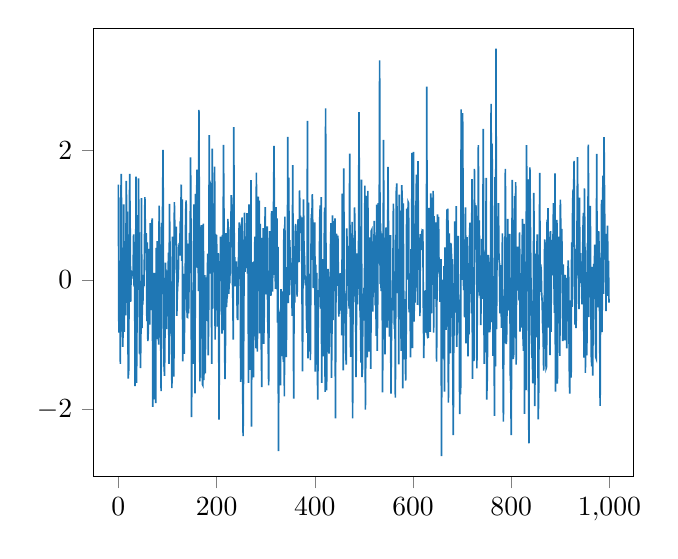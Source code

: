 % This file was created by matplotlib2tikz v0.6.17.
\begin{tikzpicture}

\definecolor{color0}{rgb}{0.122,0.467,0.706}

\begin{axis}[
xmin=-49.95, xmax=1048.95,
ymin=-3.037, ymax=3.885,
tick align=outside,
tick pos=left,
x grid style={white!69.02!black},
y grid style={white!69.02!black}
]
\addplot [semithick, color0, forget plot]
table {%
0 1.469
1 -0.814
2 -0.29
3 0.298
4 -1.297
5 1.281
6 1.636
7 -0.215
8 -0.5
9 -1.034
10 -0.486
11 1.165
12 -0.804
13 0.461
14 0.196
15 -0.549
16 1.527
17 0.974
18 1.054
19 0.035
20 -1.525
21 -1.399
22 0.293
23 1.638
24 0.811
25 -0.34
26 0.144
27 0.017
28 0.085
29 0.098
30 0.127
31 0.702
32 -0.104
33 0.386
34 -1.641
35 -0.168
36 1.592
37 -1.59
38 -0.569
39 1.0
40 -0.156
41 1.568
42 0.565
43 -1.138
44 -0.656
45 -1.363
46 -0.777
47 1.263
48 -0.744
49 -0.292
50 -0.314
51 0.075
52 -0.1
53 0.385
54 1.276
55 0.675
56 0.659
57 0.719
58 -0.638
59 0.579
60 -0.947
61 -0.783
62 0.082
63 0.477
64 -0.69
65 0.874
66 -0.469
67 0.334
68 0.873
69 0.949
70 -1.961
71 -0.188
72 -0.535
73 0.109
74 -1.844
75 -1.603
76 -1.904
77 0.495
78 -0.914
79 0.596
80 -0.895
81 -0.533
82 -1.001
83 1.146
84 0.108
85 -0.634
86 -0.591
87 -1.719
88 0.878
89 -0.219
90 1.119
91 2.007
92 -0.724
93 -1.331
94 -1.481
95 -0.726
96 0.266
97 -0.06
98 -0.762
99 0.146
100 -0.563
101 -0.076
102 0.422
103 -1.298
104 1.172
105 0.568
106 -0.695
107 -0.805
108 -0.882
109 -1.672
110 0.668
111 -0.855
112 -1.211
113 -1.495
114 1.199
115 0.766
116 0.772
117 0.532
118 0.822
119 -0.556
120 -0.211
121 -0.06
122 0.032
123 0.497
124 0.569
125 0.374
126 0.901
127 0.858
128 1.472
129 0.293
130 1.241
131 -1.259
132 0.091
133 -0.493
134 -1.142
135 -0.468
136 -0.141
137 1.025
138 1.228
139 0.126
140 -0.573
141 -0.578
142 0.559
143 -0.516
144 -0.014
145 0.724
146 0.153
147 1.891
148 0.586
149 -2.118
150 -0.892
151 -1.061
152 -1.298
153 0.504
154 1.164
155 0.789
156 -1.751
157 1.329
158 0.197
159 0.709
160 1.701
161 0.186
162 1.292
163 -0.173
164 2.626
165 0.646
166 -1.567
167 -0.388
168 0.541
169 0.846
170 0.533
171 -1.61
172 -1.626
173 0.868
174 -1.547
175 -1.093
176 0.072
177 -1.444
178 0.039
179 -0.633
180 -0.543
181 0.016
182 0.404
183 -1.165
184 -0.358
185 2.236
186 0.098
187 1.023
188 1.461
189 1.432
190 -1.296
191 2.025
192 -0.447
193 0.634
194 0.145
195 0.812
196 1.748
197 -0.923
198 0.711
199 -0.257
200 0.696
201 -0.219
202 -0.721
203 0.413
204 -0.171
205 -2.158
206 -0.019
207 -0.008
208 0.667
209 0.365
210 0.198
211 -0.829
212 0.694
213 -0.777
214 2.085
215 1.018
216 -0.408
217 -1.532
218 -1.004
219 0.72
220 -0.419
221 -0.292
222 -0.237
223 0.94
224 0.317
225 -0.215
226 0.476
227 -0.054
228 0.802
229 0.804
230 1.308
231 1.102
232 0.111
233 -0.231
234 -0.924
235 2.358
236 0.301
237 0.35
238 -0.099
239 0.055
240 0.286
241 0.06
242 -0.575
243 -0.621
244 -0.058
245 0.464
246 0.885
247 0.835
248 0.822
249 -1.575
250 -0.228
251 0.834
252 0.963
253 -1.547
254 -2.411
255 -1.137
256 0.236
257 1.036
258 0.124
259 0.438
260 0.612
261 0.183
262 1.031
263 0.097
264 0.445
265 -1.59
266 1.165
267 -0.329
268 -0.334
269 -1.388
270 1.541
271 -2.267
272 -0.572
273 0.258
274 0.263
275 -1.504
276 -0.247
277 0.07
278 0.667
279 0.225
280 -1.056
281 1.656
282 -0.112
283 -1.108
284 0.332
285 1.283
286 -0.16
287 1.222
288 -0.826
289 0.866
290 -0.105
291 -1.01
292 -1.658
293 0.648
294 -0.5
295 0.798
296 -0.989
297 -0.531
298 0.58
299 1.123
300 -0.162
301 -0.223
302 -0.012
303 0.827
304 -0.541
305 -0.876
306 -1.629
307 -0.312
308 0.753
309 -0.249
310 0.573
311 -0.244
312 1.061
313 0.968
314 -0.183
315 0.936
316 1.165
317 2.07
318 0.077
319 0.16
320 -0.139
321 1.122
322 0.126
323 0.95
324 -0.661
325 0.508
326 -2.643
327 -0.833
328 -0.559
329 -0.596
330 -1.631
331 -0.145
332 -1.176
333 -0.177
334 -0.8
335 -0.878
336 -1.268
337 0.79
338 -1.798
339 0.976
340 -0.575
341 -0.196
342 -1.193
343 0.196
344 -0.149
345 2.206
346 -0.36
347 1.577
348 -0.236
349 0.614
350 0.276
351 0.242
352 0.034
353 -0.135
354 -0.556
355 1.771
356 0.036
357 -1.835
358 0.332
359 -0.35
360 0.7
361 0.862
362 0.124
363 0.057
364 -0.258
365 0.615
366 0.938
367 0.396
368 0.275
369 1.38
370 0.723
371 0.993
372 0.746
373 0.964
374 -0.282
375 -1.414
376 0.204
377 1.241
378 0.463
379 0.346
380 0.027
381 -0.084
382 0.053
383 -0.557
384 -0.817
385 2.456
386 -1.212
387 1.193
388 -1.005
389 -1.098
390 -0.161
391 -1.24
392 0.244
393 1.016
394 0.936
395 1.325
396 0.71
397 -0.127
398 0.102
399 0.089
400 0.887
401 -1.417
402 0.236
403 -0.607
404 0.106
405 -1.222
406 -1.851
407 -0.533
408 -0.209
409 -0.224
410 0.916
411 1.15
412 -0.445
413 1.279
414 -1.589
415 0.318
416 -0.199
417 -0.01
418 -1.181
419 0.472
420 1.115
421 -1.73
422 2.646
423 -0.666
424 -1.708
425 -0.813
426 -0.068
427 0.17
428 -0.063
429 -1.139
430 -0.72
431 -0.67
432 0.512
433 0.876
434 -1.513
435 -0.711
436 0.994
437 -0.621
438 0.527
439 0.908
440 -0.164
441 0.949
442 -2.14
443 -0.332
444 0.715
445 0.304
446 -0.094
447 0.682
448 -0.023
449 -0.568
450 -0.144
451 -0.193
452 0.104
453 -0.474
454 -0.167
455 -0.858
456 1.33
457 0.105
458 -1.398
459 1.723
460 -0.673
461 -0.21
462 -0.397
463 -1.097
464 -1.31
465 0.795
466 0.482
467 0.011
468 0.525
469 -0.274
470 -0.442
471 1.948
472 -0.258
473 -1.189
474 0.115
475 -0.849
476 0.894
477 -2.14
478 0.246
479 -0.343
480 0.293
481 1.119
482 0.588
483 -0.013
484 -1.5
485 -0.418
486 0.408
487 -0.38
488 0.154
489 0.293
490 2.59
491 0.498
492 -0.438
493 -0.639
494 -1.277
495 1.546
496 -1.503
497 -1.38
498 -0.293
499 -0.63
500 -0.126
501 -0.514
502 1.455
503 -2.002
504 -0.892
505 -0.294
506 1.297
507 -1.196
508 1.374
509 -0.344
510 -1.109
511 0.656
512 -0.218
513 0.205
514 -1.373
515 0.756
516 0.773
517 0.173
518 -0.491
519 0.182
520 0.231
521 0.909
522 0.342
523 -0.395
524 0.273
525 -0.866
526 1.162
527 -1.097
528 -0.396
529 1.184
530 0.514
531 0.25
532 3.387
533 -0.067
534 0.87
535 -0.175
536 0.719
537 0.478
538 -1.739
539 0.069
540 2.162
541 -0.623
542 -0.583
543 -1.152
544 0.391
545 0.808
546 0.493
547 -0.736
548 -0.437
549 1.743
550 0.821
551 -0.322
552 -0.878
553 -0.445
554 0.69
555 -1.757
556 -0.942
557 -0.413
558 -0.471
559 0.054
560 1.175
561 0.228
562 -0.758
563 -0.127
564 -1.818
565 0.024
566 1.371
567 1.489
568 -0.206
569 -0.0
570 0.477
571 -1.305
572 1.317
573 0.123
574 1.067
575 -0.51
576 -1.096
577 1.463
578 1.238
579 -1.675
580 1.182
581 -0.234
582 -1.228
583 -0.297
584 -0.939
585 -1.554
586 -0.929
587 1.101
588 0.564
589 0.003
590 1.2
591 1.181
592 -0.502
593 -0.209
594 -0.359
595 -1.196
596 0.473
597 0.318
598 1.96
599 -1.055
600 1.012
601 1.975
602 -0.644
603 -0.164
604 -0.351
605 0.277
606 1.102
607 1.626
608 0.517
609 -0.386
610 1.834
611 0.566
612 0.65
613 0.538
614 -0.559
615 0.706
616 0.625
617 0.676
618 0.551
619 0.459
620 0.781
621 -0.448
622 -1.209
623 -0.188
624 -0.182
625 -0.805
626 -0.549
627 -0.82
628 2.983
629 -0.838
630 -0.889
631 -0.886
632 1.11
633 0.984
634 0.315
635 -0.805
636 1.334
637 -0.518
638 0.438
639 1.271
640 0.284
641 1.372
642 -0.815
643 0.983
644 -0.077
645 -0.292
646 0.888
647 0.305
648 -1.264
649 0.169
650 1.011
651 0.795
652 0.973
653 0.118
654 0.075
655 -0.341
656 -0.016
657 0.319
658 -2.723
659 0.004
660 -0.167
661 -0.433
662 -1.215
663 0.213
664 -1.725
665 0.501
666 -0.315
667 -0.773
668 0.153
669 1.089
670 -0.724
671 1.098
672 -1.897
673 -0.876
674 0.719
675 -1.008
676 -1.133
677 0.571
678 0.461
679 0.136
680 0.319
681 -1.33
682 -2.396
683 -0.746
684 -0.859
685 0.903
686 0.652
687 -0.507
688 1.138
689 -1.036
690 -0.563
691 0.42
692 0.68
693 -0.657
694 -0.305
695 -2.074
696 -0.707
697 -1.77
698 2.633
699 -0.001
700 0.115
701 2.576
702 1.169
703 -0.16
704 0.574
705 -0.58
706 0.106
707 1.118
708 -0.982
709 -0.051
710 0.66
711 0.139
712 -1.183
713 -0.225
714 -0.841
715 0.646
716 0.885
717 -0.143
718 0.596
719 -0.516
720 1.555
721 -1.529
722 -0.415
723 -0.793
724 -1.255
725 1.713
726 0.725
727 0.467
728 1.155
729 0.871
730 -1.366
731 -0.298
732 -0.129
733 2.079
734 0.133
735 0.919
736 -0.244
737 0.252
738 -0.699
739 -0.009
740 0.633
741 -0.294
742 -0.167
743 2.331
744 0.154
745 -1.299
746 -0.847
747 -0.64
748 0.04
749 1.574
750 -1.85
751 -1.564
752 -0.815
753 0.384
754 0.309
755 -0.436
756 -0.809
757 -0.733
758 0.033
759 2.716
760 -0.652
761 2.105
762 0.685
763 -1.174
764 -0.239
765 -1.028
766 -2.099
767 1.585
768 -1.337
769 3.57
770 -0.76
771 0.324
772 0.364
773 0.479
774 1.183
775 0.329
776 0.252
777 -0.519
778 0.167
779 0.228
780 -0.743
781 -0.278
782 0.719
783 -0.862
784 -2.19
785 -0.693
786 -0.975
787 -0.208
788 1.715
789 -0.091
790 -0.993
791 -0.78
792 0.314
793 0.94
794 -0.092
795 -0.473
796 0.37
797 0.709
798 -1.455
799 -1.616
800 -2.396
801 -0.485
802 1.543
803 0.452
804 -1.223
805 -1.153
806 -0.574
807 1.294
808 0.434
809 1.51
810 -1.307
811 0.373
812 -0.168
813 0.511
814 0.211
815 0.189
816 -0.321
817 0.734
818 -0.8
819 0.036
820 -0.739
821 -0.215
822 0.348
823 0.943
824 -0.894
825 -1.095
826 0.863
827 -2.068
828 -0.325
829 0.28
830 -1.702
831 2.08
832 1.308
833 -0.119
834 1.553
835 -1.361
836 -2.524
837 0.486
838 1.736
839 0.856
840 0.083
841 -0.616
842 -1.194
843 -1.2
844 -1.6
845 -0.129
846 1.342
847 -0.175
848 -1.95
849 -0.468
850 0.406
851 -0.888
852 0.426
853 0.702
854 -0.305
855 -2.153
856 -1.677
857 -0.031
858 1.65
859 -0.184
860 0.239
861 0.149
862 -0.212
863 -0.344
864 -0.744
865 -0.839
866 -1.403
867 -0.776
868 0.623
869 0.547
870 -0.83
871 -1.366
872 -1.342
873 0.93
874 0.224
875 1.109
876 -0.737
877 0.664
878 0.194
879 -1.161
880 0.753
881 -0.804
882 0.616
883 0.527
884 0.07
885 0.586
886 1.184
887 -0.021
888 -0.511
889 1.642
890 -1.725
891 -0.31
892 0.477
893 0.925
894 -1.601
895 0.37
896 0.666
897 0.43
898 -0.285
899 -1.173
900 1.239
901 0.799
902 0.08
903 0.786
904 -0.175
905 -0.946
906 0.24
907 -0.377
908 -0.061
909 -0.935
910 0.075
911 -0.781
912 -0.212
913 -1.058
914 0.031
915 -0.061
916 0.302
917 0.031
918 -1.27
919 -1.758
920 -0.318
921 -1.418
922 -1.508
923 0.577
924 -0.419
925 1.172
926 1.395
927 1.33
928 1.836
929 -0.138
930 -0.69
931 0.48
932 -0.746
933 -0.229
934 0.831
935 1.895
936 0.383
937 0.98
938 -0.451
939 1.271
940 -0.049
941 0.414
942 0.073
943 -0.026
944 -0.38
945 -0.064
946 0.767
947 1.032
948 -1.201
949 1.413
950 0.586
951 -1.438
952 0.118
953 -0.444
954 -1.165
955 0.548
956 0.573
957 2.086
958 -0.577
959 1.103
960 -0.136
961 1.143
962 -0.199
963 -1.177
964 -1.336
965 0.201
966 -1.479
967 -0.066
968 0.246
969 -0.06
970 0.545
971 -0.432
972 -1.191
973 -1.213
974 1.945
975 0.074
976 -0.426
977 0.507
978 0.75
979 0.474
980 -0.598
981 -1.945
982 -0.112
983 -0.4
984 1.232
985 -0.807
986 1.244
987 1.608
988 -0.218
989 2.205
990 1.212
991 0.446
992 0.68
993 -0.484
994 0.709
995 -0.249
996 0.838
997 0.166
998 0.294
999 -0.351
};
\end{axis}

\end{tikzpicture}